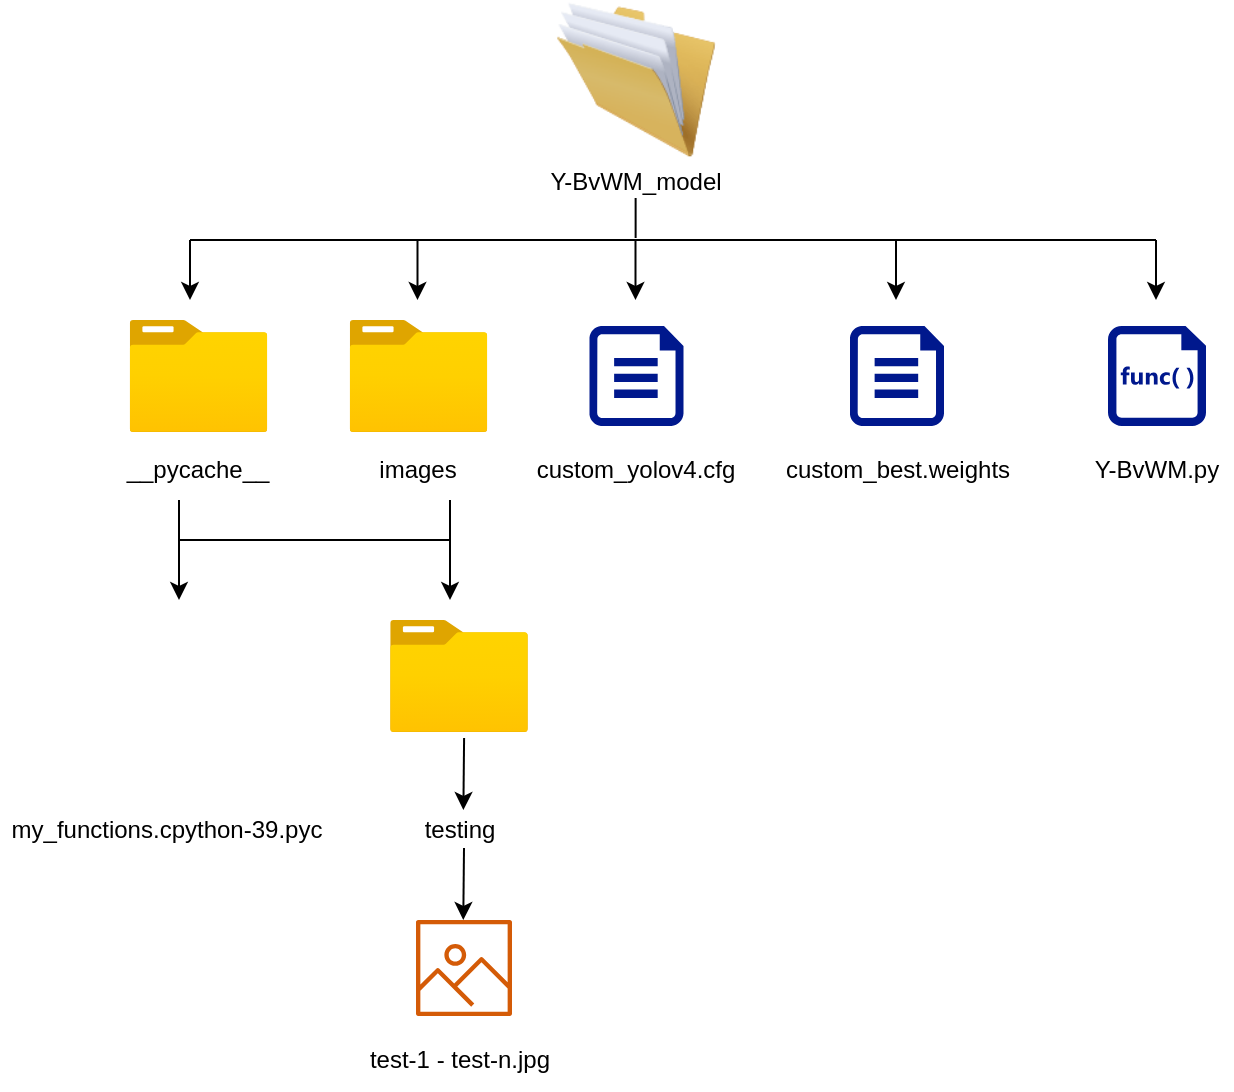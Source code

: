 <mxfile version="18.0.1" type="github">
  <diagram id="cK1MinyuHYJ4xUfmI7pa" name="Page-1">
    <mxGraphModel dx="1285" dy="829" grid="0" gridSize="10" guides="1" tooltips="1" connect="1" arrows="1" fold="1" page="1" pageScale="1" pageWidth="827" pageHeight="1169" math="0" shadow="0">
      <root>
        <mxCell id="0" />
        <mxCell id="1" parent="0" />
        <mxCell id="GlWOZdwpp2JhbOLCV3dj-1" value="" style="aspect=fixed;html=1;points=[];align=center;image;fontSize=12;image=img/lib/azure2/general/Folder_Blank.svg;" parent="1" vertex="1">
          <mxGeometry x="119.75" y="230" width="69" height="56.0" as="geometry" />
        </mxCell>
        <mxCell id="GlWOZdwpp2JhbOLCV3dj-2" value="" style="image;html=1;image=img/lib/clip_art/general/Full_Folder_128x128.png" parent="1" vertex="1">
          <mxGeometry x="333" y="70" width="80" height="80" as="geometry" />
        </mxCell>
        <mxCell id="GlWOZdwpp2JhbOLCV3dj-5" value="Y-BvWM_model" style="text;html=1;strokeColor=none;fillColor=none;align=center;verticalAlign=middle;whiteSpace=wrap;rounded=0;" parent="1" vertex="1">
          <mxGeometry x="323.25" y="146" width="100" height="30" as="geometry" />
        </mxCell>
        <mxCell id="GlWOZdwpp2JhbOLCV3dj-6" value="" style="endArrow=none;html=1;rounded=0;" parent="1" edge="1">
          <mxGeometry width="50" height="50" relative="1" as="geometry">
            <mxPoint x="150" y="190" as="sourcePoint" />
            <mxPoint x="633" y="190" as="targetPoint" />
          </mxGeometry>
        </mxCell>
        <mxCell id="GlWOZdwpp2JhbOLCV3dj-7" value="" style="aspect=fixed;html=1;points=[];align=center;image;fontSize=12;image=img/lib/azure2/general/Folder_Blank.svg;" parent="1" vertex="1">
          <mxGeometry x="229.75" y="230" width="69" height="56.0" as="geometry" />
        </mxCell>
        <mxCell id="GlWOZdwpp2JhbOLCV3dj-8" value="" style="aspect=fixed;html=1;points=[];align=center;image;fontSize=12;image=img/lib/azure2/general/Folder_Blank.svg;" parent="1" vertex="1">
          <mxGeometry x="250" y="380" width="69" height="56.0" as="geometry" />
        </mxCell>
        <mxCell id="GlWOZdwpp2JhbOLCV3dj-10" value="" style="sketch=0;aspect=fixed;pointerEvents=1;shadow=0;dashed=0;html=1;strokeColor=none;labelPosition=center;verticalLabelPosition=bottom;verticalAlign=top;align=center;fillColor=#00188D;shape=mxgraph.azure.file" parent="1" vertex="1">
          <mxGeometry x="349.75" y="233" width="47" height="50" as="geometry" />
        </mxCell>
        <mxCell id="GlWOZdwpp2JhbOLCV3dj-11" value="" style="sketch=0;aspect=fixed;pointerEvents=1;shadow=0;dashed=0;html=1;strokeColor=none;labelPosition=center;verticalLabelPosition=bottom;verticalAlign=top;align=center;fillColor=#00188D;shape=mxgraph.azure.file" parent="1" vertex="1">
          <mxGeometry x="480" y="233" width="47" height="50" as="geometry" />
        </mxCell>
        <mxCell id="GlWOZdwpp2JhbOLCV3dj-12" value="" style="sketch=0;aspect=fixed;pointerEvents=1;shadow=0;dashed=0;html=1;strokeColor=none;labelPosition=center;verticalLabelPosition=bottom;verticalAlign=top;align=center;fillColor=#00188D;shape=mxgraph.mscae.enterprise.code_file" parent="1" vertex="1">
          <mxGeometry x="609" y="233" width="49" height="50" as="geometry" />
        </mxCell>
        <mxCell id="GlWOZdwpp2JhbOLCV3dj-15" value="" style="shape=image;html=1;verticalAlign=top;verticalLabelPosition=bottom;labelBackgroundColor=#ffffff;imageAspect=0;aspect=fixed;image=https://cdn1.iconfinder.com/data/icons/DarkGlass_Reworked/128x128/mimetypes/source_py.png" parent="1" vertex="1">
          <mxGeometry x="100" y="380" width="90" height="90" as="geometry" />
        </mxCell>
        <mxCell id="GlWOZdwpp2JhbOLCV3dj-16" value="" style="endArrow=classic;html=1;rounded=0;" parent="1" edge="1">
          <mxGeometry width="50" height="50" relative="1" as="geometry">
            <mxPoint x="150" y="190" as="sourcePoint" />
            <mxPoint x="150" y="220" as="targetPoint" />
          </mxGeometry>
        </mxCell>
        <mxCell id="GlWOZdwpp2JhbOLCV3dj-17" value="" style="endArrow=classic;html=1;rounded=0;" parent="1" edge="1">
          <mxGeometry width="50" height="50" relative="1" as="geometry">
            <mxPoint x="263.75" y="190" as="sourcePoint" />
            <mxPoint x="263.75" y="220" as="targetPoint" />
          </mxGeometry>
        </mxCell>
        <mxCell id="GlWOZdwpp2JhbOLCV3dj-18" value="" style="endArrow=classic;html=1;rounded=0;" parent="1" edge="1">
          <mxGeometry width="50" height="50" relative="1" as="geometry">
            <mxPoint x="372.75" y="190" as="sourcePoint" />
            <mxPoint x="372.75" y="220" as="targetPoint" />
          </mxGeometry>
        </mxCell>
        <mxCell id="GlWOZdwpp2JhbOLCV3dj-20" value="" style="endArrow=classic;html=1;rounded=0;" parent="1" edge="1">
          <mxGeometry width="50" height="50" relative="1" as="geometry">
            <mxPoint x="503" y="190" as="sourcePoint" />
            <mxPoint x="503" y="220" as="targetPoint" />
          </mxGeometry>
        </mxCell>
        <mxCell id="GlWOZdwpp2JhbOLCV3dj-21" value="" style="endArrow=classic;html=1;rounded=0;" parent="1" edge="1">
          <mxGeometry width="50" height="50" relative="1" as="geometry">
            <mxPoint x="633" y="190" as="sourcePoint" />
            <mxPoint x="633" y="220" as="targetPoint" />
          </mxGeometry>
        </mxCell>
        <mxCell id="GlWOZdwpp2JhbOLCV3dj-23" value="" style="endArrow=none;html=1;rounded=0;" parent="1" edge="1">
          <mxGeometry width="50" height="50" relative="1" as="geometry">
            <mxPoint x="145" y="340" as="sourcePoint" />
            <mxPoint x="280" y="340" as="targetPoint" />
          </mxGeometry>
        </mxCell>
        <mxCell id="GlWOZdwpp2JhbOLCV3dj-24" value="" style="endArrow=classic;html=1;rounded=0;" parent="1" edge="1">
          <mxGeometry width="50" height="50" relative="1" as="geometry">
            <mxPoint x="144.5" y="340" as="sourcePoint" />
            <mxPoint x="144.5" y="370" as="targetPoint" />
          </mxGeometry>
        </mxCell>
        <mxCell id="GlWOZdwpp2JhbOLCV3dj-25" value="" style="endArrow=classic;html=1;rounded=0;" parent="1" edge="1">
          <mxGeometry width="50" height="50" relative="1" as="geometry">
            <mxPoint x="280" y="340" as="sourcePoint" />
            <mxPoint x="280" y="370" as="targetPoint" />
          </mxGeometry>
        </mxCell>
        <mxCell id="GlWOZdwpp2JhbOLCV3dj-26" value="__pycache__" style="text;html=1;strokeColor=none;fillColor=none;align=center;verticalAlign=middle;whiteSpace=wrap;rounded=0;" parent="1" vertex="1">
          <mxGeometry x="124.25" y="290" width="60" height="30" as="geometry" />
        </mxCell>
        <mxCell id="GlWOZdwpp2JhbOLCV3dj-27" value="images" style="text;html=1;strokeColor=none;fillColor=none;align=center;verticalAlign=middle;whiteSpace=wrap;rounded=0;" parent="1" vertex="1">
          <mxGeometry x="234.25" y="290" width="60" height="30" as="geometry" />
        </mxCell>
        <mxCell id="GlWOZdwpp2JhbOLCV3dj-28" value="custom_yolov4.cfg" style="text;html=1;strokeColor=none;fillColor=none;align=center;verticalAlign=middle;whiteSpace=wrap;rounded=0;" parent="1" vertex="1">
          <mxGeometry x="343" y="290" width="60" height="30" as="geometry" />
        </mxCell>
        <mxCell id="GlWOZdwpp2JhbOLCV3dj-29" value="custom_best.weights" style="text;html=1;strokeColor=none;fillColor=none;align=center;verticalAlign=middle;whiteSpace=wrap;rounded=0;" parent="1" vertex="1">
          <mxGeometry x="473.5" y="290" width="60" height="30" as="geometry" />
        </mxCell>
        <mxCell id="GlWOZdwpp2JhbOLCV3dj-30" value="Y-BvWM.py" style="text;html=1;strokeColor=none;fillColor=none;align=center;verticalAlign=middle;whiteSpace=wrap;rounded=0;" parent="1" vertex="1">
          <mxGeometry x="596" y="290" width="75" height="30" as="geometry" />
        </mxCell>
        <mxCell id="GlWOZdwpp2JhbOLCV3dj-32" value="my_functions.cpython-39.pyc" style="text;html=1;strokeColor=none;fillColor=none;align=center;verticalAlign=middle;whiteSpace=wrap;rounded=0;" parent="1" vertex="1">
          <mxGeometry x="55.5" y="470" width="165" height="30" as="geometry" />
        </mxCell>
        <mxCell id="GlWOZdwpp2JhbOLCV3dj-35" value="" style="endArrow=classic;html=1;rounded=0;" parent="1" edge="1">
          <mxGeometry width="50" height="50" relative="1" as="geometry">
            <mxPoint x="287" y="494" as="sourcePoint" />
            <mxPoint x="286.64" y="530" as="targetPoint" />
          </mxGeometry>
        </mxCell>
        <mxCell id="GlWOZdwpp2JhbOLCV3dj-36" value="testing" style="text;html=1;strokeColor=none;fillColor=none;align=center;verticalAlign=middle;whiteSpace=wrap;rounded=0;" parent="1" vertex="1">
          <mxGeometry x="254.5" y="470" width="60" height="30" as="geometry" />
        </mxCell>
        <mxCell id="GlWOZdwpp2JhbOLCV3dj-37" value="" style="sketch=0;outlineConnect=0;fontColor=#232F3E;gradientColor=none;fillColor=#D45B07;strokeColor=none;dashed=0;verticalLabelPosition=bottom;verticalAlign=top;align=center;html=1;fontSize=12;fontStyle=0;aspect=fixed;pointerEvents=1;shape=mxgraph.aws4.container_registry_image;" parent="1" vertex="1">
          <mxGeometry x="263" y="530" width="48" height="48" as="geometry" />
        </mxCell>
        <mxCell id="GlWOZdwpp2JhbOLCV3dj-38" value="test-1 - test-n.jpg" style="text;html=1;strokeColor=none;fillColor=none;align=center;verticalAlign=middle;whiteSpace=wrap;rounded=0;" parent="1" vertex="1">
          <mxGeometry x="234.5" y="585" width="100" height="30" as="geometry" />
        </mxCell>
        <mxCell id="GlWOZdwpp2JhbOLCV3dj-42" value="" style="endArrow=none;html=1;rounded=0;" parent="1" edge="1">
          <mxGeometry width="50" height="50" relative="1" as="geometry">
            <mxPoint x="144.5" y="340" as="sourcePoint" />
            <mxPoint x="144.5" y="320" as="targetPoint" />
          </mxGeometry>
        </mxCell>
        <mxCell id="GlWOZdwpp2JhbOLCV3dj-43" value="" style="endArrow=none;html=1;rounded=0;" parent="1" edge="1">
          <mxGeometry width="50" height="50" relative="1" as="geometry">
            <mxPoint x="280.0" y="340" as="sourcePoint" />
            <mxPoint x="280.0" y="320" as="targetPoint" />
          </mxGeometry>
        </mxCell>
        <mxCell id="GlWOZdwpp2JhbOLCV3dj-44" value="" style="endArrow=none;html=1;rounded=0;" parent="1" edge="1">
          <mxGeometry width="50" height="50" relative="1" as="geometry">
            <mxPoint x="372.81" y="189" as="sourcePoint" />
            <mxPoint x="372.81" y="169" as="targetPoint" />
          </mxGeometry>
        </mxCell>
        <mxCell id="x19NOLKRl5R_e_Y-b77Q-2" value="" style="endArrow=classic;html=1;rounded=0;" edge="1" parent="1">
          <mxGeometry width="50" height="50" relative="1" as="geometry">
            <mxPoint x="287.05" y="439" as="sourcePoint" />
            <mxPoint x="286.69" y="475" as="targetPoint" />
          </mxGeometry>
        </mxCell>
      </root>
    </mxGraphModel>
  </diagram>
</mxfile>
